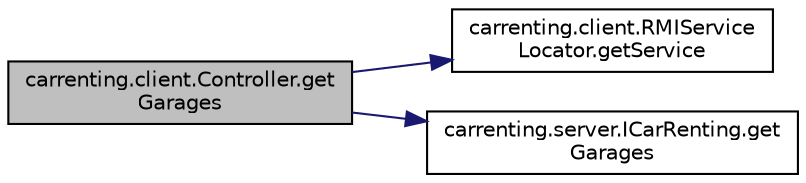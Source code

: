 digraph "carrenting.client.Controller.getGarages"
{
 // LATEX_PDF_SIZE
  edge [fontname="Helvetica",fontsize="10",labelfontname="Helvetica",labelfontsize="10"];
  node [fontname="Helvetica",fontsize="10",shape=record];
  rankdir="LR";
  Node143 [label="carrenting.client.Controller.get\lGarages",height=0.2,width=0.4,color="black", fillcolor="grey75", style="filled", fontcolor="black",tooltip=" "];
  Node143 -> Node144 [color="midnightblue",fontsize="10",style="solid",fontname="Helvetica"];
  Node144 [label="carrenting.client.RMIService\lLocator.getService",height=0.2,width=0.4,color="black", fillcolor="white", style="filled",URL="$classcarrenting_1_1client_1_1_r_m_i_service_locator.html#a0ac0c6fa2786c97632c927749a53237c",tooltip=" "];
  Node143 -> Node145 [color="midnightblue",fontsize="10",style="solid",fontname="Helvetica"];
  Node145 [label="carrenting.server.ICarRenting.get\lGarages",height=0.2,width=0.4,color="black", fillcolor="white", style="filled",URL="$interfacecarrenting_1_1server_1_1_i_car_renting.html#a3192598ccc120a739ca168df03c23681",tooltip=" "];
}
